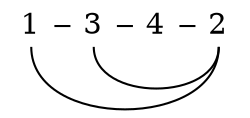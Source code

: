 graph{
graph [ dpi = 600 ]; 
rankdir=LR;
ranksep=0;
node[shape=none, width=0.3, height=0, margin=0.02];
1--3--4--2

edge[style=solid, constraint=false];
1:s--2:s--3:s

}

